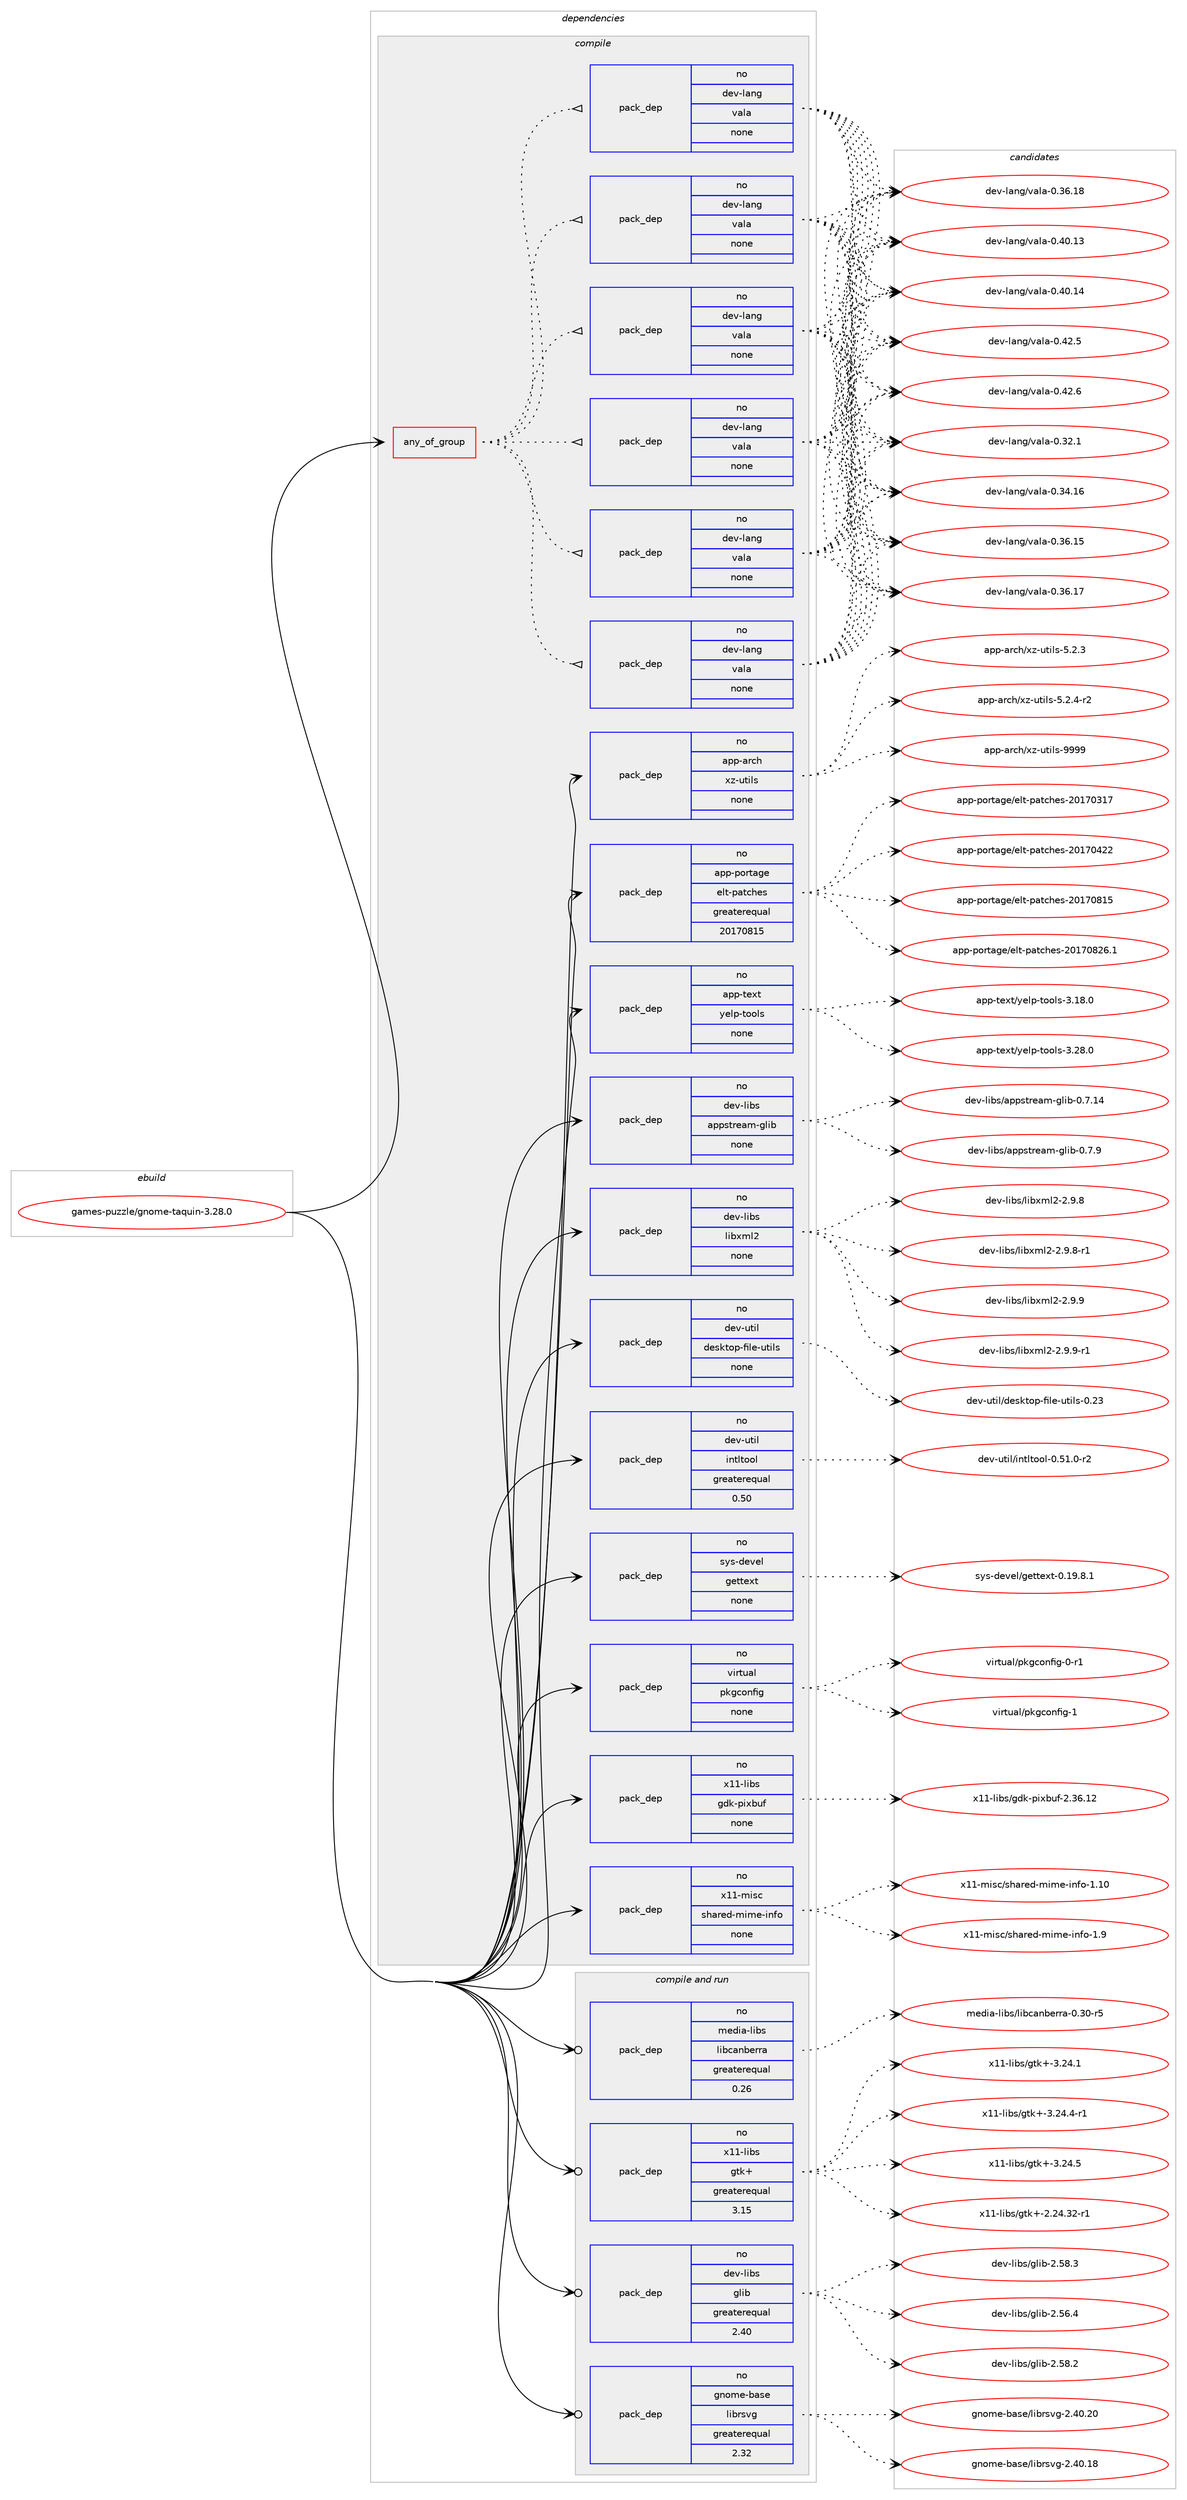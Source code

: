 digraph prolog {

# *************
# Graph options
# *************

newrank=true;
concentrate=true;
compound=true;
graph [rankdir=LR,fontname=Helvetica,fontsize=10,ranksep=1.5];#, ranksep=2.5, nodesep=0.2];
edge  [arrowhead=vee];
node  [fontname=Helvetica,fontsize=10];

# **********
# The ebuild
# **********

subgraph cluster_leftcol {
color=gray;
rank=same;
label=<<i>ebuild</i>>;
id [label="games-puzzle/gnome-taquin-3.28.0", color=red, width=4, href="../games-puzzle/gnome-taquin-3.28.0.svg"];
}

# ****************
# The dependencies
# ****************

subgraph cluster_midcol {
color=gray;
label=<<i>dependencies</i>>;
subgraph cluster_compile {
fillcolor="#eeeeee";
style=filled;
label=<<i>compile</i>>;
subgraph any23462 {
dependency1559158 [label=<<TABLE BORDER="0" CELLBORDER="1" CELLSPACING="0" CELLPADDING="4"><TR><TD CELLPADDING="10">any_of_group</TD></TR></TABLE>>, shape=none, color=red];subgraph pack1108190 {
dependency1559159 [label=<<TABLE BORDER="0" CELLBORDER="1" CELLSPACING="0" CELLPADDING="4" WIDTH="220"><TR><TD ROWSPAN="6" CELLPADDING="30">pack_dep</TD></TR><TR><TD WIDTH="110">no</TD></TR><TR><TD>dev-lang</TD></TR><TR><TD>vala</TD></TR><TR><TD>none</TD></TR><TR><TD></TD></TR></TABLE>>, shape=none, color=blue];
}
dependency1559158:e -> dependency1559159:w [weight=20,style="dotted",arrowhead="oinv"];
subgraph pack1108191 {
dependency1559160 [label=<<TABLE BORDER="0" CELLBORDER="1" CELLSPACING="0" CELLPADDING="4" WIDTH="220"><TR><TD ROWSPAN="6" CELLPADDING="30">pack_dep</TD></TR><TR><TD WIDTH="110">no</TD></TR><TR><TD>dev-lang</TD></TR><TR><TD>vala</TD></TR><TR><TD>none</TD></TR><TR><TD></TD></TR></TABLE>>, shape=none, color=blue];
}
dependency1559158:e -> dependency1559160:w [weight=20,style="dotted",arrowhead="oinv"];
subgraph pack1108192 {
dependency1559161 [label=<<TABLE BORDER="0" CELLBORDER="1" CELLSPACING="0" CELLPADDING="4" WIDTH="220"><TR><TD ROWSPAN="6" CELLPADDING="30">pack_dep</TD></TR><TR><TD WIDTH="110">no</TD></TR><TR><TD>dev-lang</TD></TR><TR><TD>vala</TD></TR><TR><TD>none</TD></TR><TR><TD></TD></TR></TABLE>>, shape=none, color=blue];
}
dependency1559158:e -> dependency1559161:w [weight=20,style="dotted",arrowhead="oinv"];
subgraph pack1108193 {
dependency1559162 [label=<<TABLE BORDER="0" CELLBORDER="1" CELLSPACING="0" CELLPADDING="4" WIDTH="220"><TR><TD ROWSPAN="6" CELLPADDING="30">pack_dep</TD></TR><TR><TD WIDTH="110">no</TD></TR><TR><TD>dev-lang</TD></TR><TR><TD>vala</TD></TR><TR><TD>none</TD></TR><TR><TD></TD></TR></TABLE>>, shape=none, color=blue];
}
dependency1559158:e -> dependency1559162:w [weight=20,style="dotted",arrowhead="oinv"];
subgraph pack1108194 {
dependency1559163 [label=<<TABLE BORDER="0" CELLBORDER="1" CELLSPACING="0" CELLPADDING="4" WIDTH="220"><TR><TD ROWSPAN="6" CELLPADDING="30">pack_dep</TD></TR><TR><TD WIDTH="110">no</TD></TR><TR><TD>dev-lang</TD></TR><TR><TD>vala</TD></TR><TR><TD>none</TD></TR><TR><TD></TD></TR></TABLE>>, shape=none, color=blue];
}
dependency1559158:e -> dependency1559163:w [weight=20,style="dotted",arrowhead="oinv"];
subgraph pack1108195 {
dependency1559164 [label=<<TABLE BORDER="0" CELLBORDER="1" CELLSPACING="0" CELLPADDING="4" WIDTH="220"><TR><TD ROWSPAN="6" CELLPADDING="30">pack_dep</TD></TR><TR><TD WIDTH="110">no</TD></TR><TR><TD>dev-lang</TD></TR><TR><TD>vala</TD></TR><TR><TD>none</TD></TR><TR><TD></TD></TR></TABLE>>, shape=none, color=blue];
}
dependency1559158:e -> dependency1559164:w [weight=20,style="dotted",arrowhead="oinv"];
}
id:e -> dependency1559158:w [weight=20,style="solid",arrowhead="vee"];
subgraph pack1108196 {
dependency1559165 [label=<<TABLE BORDER="0" CELLBORDER="1" CELLSPACING="0" CELLPADDING="4" WIDTH="220"><TR><TD ROWSPAN="6" CELLPADDING="30">pack_dep</TD></TR><TR><TD WIDTH="110">no</TD></TR><TR><TD>app-arch</TD></TR><TR><TD>xz-utils</TD></TR><TR><TD>none</TD></TR><TR><TD></TD></TR></TABLE>>, shape=none, color=blue];
}
id:e -> dependency1559165:w [weight=20,style="solid",arrowhead="vee"];
subgraph pack1108197 {
dependency1559166 [label=<<TABLE BORDER="0" CELLBORDER="1" CELLSPACING="0" CELLPADDING="4" WIDTH="220"><TR><TD ROWSPAN="6" CELLPADDING="30">pack_dep</TD></TR><TR><TD WIDTH="110">no</TD></TR><TR><TD>app-portage</TD></TR><TR><TD>elt-patches</TD></TR><TR><TD>greaterequal</TD></TR><TR><TD>20170815</TD></TR></TABLE>>, shape=none, color=blue];
}
id:e -> dependency1559166:w [weight=20,style="solid",arrowhead="vee"];
subgraph pack1108198 {
dependency1559167 [label=<<TABLE BORDER="0" CELLBORDER="1" CELLSPACING="0" CELLPADDING="4" WIDTH="220"><TR><TD ROWSPAN="6" CELLPADDING="30">pack_dep</TD></TR><TR><TD WIDTH="110">no</TD></TR><TR><TD>app-text</TD></TR><TR><TD>yelp-tools</TD></TR><TR><TD>none</TD></TR><TR><TD></TD></TR></TABLE>>, shape=none, color=blue];
}
id:e -> dependency1559167:w [weight=20,style="solid",arrowhead="vee"];
subgraph pack1108199 {
dependency1559168 [label=<<TABLE BORDER="0" CELLBORDER="1" CELLSPACING="0" CELLPADDING="4" WIDTH="220"><TR><TD ROWSPAN="6" CELLPADDING="30">pack_dep</TD></TR><TR><TD WIDTH="110">no</TD></TR><TR><TD>dev-libs</TD></TR><TR><TD>appstream-glib</TD></TR><TR><TD>none</TD></TR><TR><TD></TD></TR></TABLE>>, shape=none, color=blue];
}
id:e -> dependency1559168:w [weight=20,style="solid",arrowhead="vee"];
subgraph pack1108200 {
dependency1559169 [label=<<TABLE BORDER="0" CELLBORDER="1" CELLSPACING="0" CELLPADDING="4" WIDTH="220"><TR><TD ROWSPAN="6" CELLPADDING="30">pack_dep</TD></TR><TR><TD WIDTH="110">no</TD></TR><TR><TD>dev-libs</TD></TR><TR><TD>libxml2</TD></TR><TR><TD>none</TD></TR><TR><TD></TD></TR></TABLE>>, shape=none, color=blue];
}
id:e -> dependency1559169:w [weight=20,style="solid",arrowhead="vee"];
subgraph pack1108201 {
dependency1559170 [label=<<TABLE BORDER="0" CELLBORDER="1" CELLSPACING="0" CELLPADDING="4" WIDTH="220"><TR><TD ROWSPAN="6" CELLPADDING="30">pack_dep</TD></TR><TR><TD WIDTH="110">no</TD></TR><TR><TD>dev-util</TD></TR><TR><TD>desktop-file-utils</TD></TR><TR><TD>none</TD></TR><TR><TD></TD></TR></TABLE>>, shape=none, color=blue];
}
id:e -> dependency1559170:w [weight=20,style="solid",arrowhead="vee"];
subgraph pack1108202 {
dependency1559171 [label=<<TABLE BORDER="0" CELLBORDER="1" CELLSPACING="0" CELLPADDING="4" WIDTH="220"><TR><TD ROWSPAN="6" CELLPADDING="30">pack_dep</TD></TR><TR><TD WIDTH="110">no</TD></TR><TR><TD>dev-util</TD></TR><TR><TD>intltool</TD></TR><TR><TD>greaterequal</TD></TR><TR><TD>0.50</TD></TR></TABLE>>, shape=none, color=blue];
}
id:e -> dependency1559171:w [weight=20,style="solid",arrowhead="vee"];
subgraph pack1108203 {
dependency1559172 [label=<<TABLE BORDER="0" CELLBORDER="1" CELLSPACING="0" CELLPADDING="4" WIDTH="220"><TR><TD ROWSPAN="6" CELLPADDING="30">pack_dep</TD></TR><TR><TD WIDTH="110">no</TD></TR><TR><TD>sys-devel</TD></TR><TR><TD>gettext</TD></TR><TR><TD>none</TD></TR><TR><TD></TD></TR></TABLE>>, shape=none, color=blue];
}
id:e -> dependency1559172:w [weight=20,style="solid",arrowhead="vee"];
subgraph pack1108204 {
dependency1559173 [label=<<TABLE BORDER="0" CELLBORDER="1" CELLSPACING="0" CELLPADDING="4" WIDTH="220"><TR><TD ROWSPAN="6" CELLPADDING="30">pack_dep</TD></TR><TR><TD WIDTH="110">no</TD></TR><TR><TD>virtual</TD></TR><TR><TD>pkgconfig</TD></TR><TR><TD>none</TD></TR><TR><TD></TD></TR></TABLE>>, shape=none, color=blue];
}
id:e -> dependency1559173:w [weight=20,style="solid",arrowhead="vee"];
subgraph pack1108205 {
dependency1559174 [label=<<TABLE BORDER="0" CELLBORDER="1" CELLSPACING="0" CELLPADDING="4" WIDTH="220"><TR><TD ROWSPAN="6" CELLPADDING="30">pack_dep</TD></TR><TR><TD WIDTH="110">no</TD></TR><TR><TD>x11-libs</TD></TR><TR><TD>gdk-pixbuf</TD></TR><TR><TD>none</TD></TR><TR><TD></TD></TR></TABLE>>, shape=none, color=blue];
}
id:e -> dependency1559174:w [weight=20,style="solid",arrowhead="vee"];
subgraph pack1108206 {
dependency1559175 [label=<<TABLE BORDER="0" CELLBORDER="1" CELLSPACING="0" CELLPADDING="4" WIDTH="220"><TR><TD ROWSPAN="6" CELLPADDING="30">pack_dep</TD></TR><TR><TD WIDTH="110">no</TD></TR><TR><TD>x11-misc</TD></TR><TR><TD>shared-mime-info</TD></TR><TR><TD>none</TD></TR><TR><TD></TD></TR></TABLE>>, shape=none, color=blue];
}
id:e -> dependency1559175:w [weight=20,style="solid",arrowhead="vee"];
}
subgraph cluster_compileandrun {
fillcolor="#eeeeee";
style=filled;
label=<<i>compile and run</i>>;
subgraph pack1108207 {
dependency1559176 [label=<<TABLE BORDER="0" CELLBORDER="1" CELLSPACING="0" CELLPADDING="4" WIDTH="220"><TR><TD ROWSPAN="6" CELLPADDING="30">pack_dep</TD></TR><TR><TD WIDTH="110">no</TD></TR><TR><TD>dev-libs</TD></TR><TR><TD>glib</TD></TR><TR><TD>greaterequal</TD></TR><TR><TD>2.40</TD></TR></TABLE>>, shape=none, color=blue];
}
id:e -> dependency1559176:w [weight=20,style="solid",arrowhead="odotvee"];
subgraph pack1108208 {
dependency1559177 [label=<<TABLE BORDER="0" CELLBORDER="1" CELLSPACING="0" CELLPADDING="4" WIDTH="220"><TR><TD ROWSPAN="6" CELLPADDING="30">pack_dep</TD></TR><TR><TD WIDTH="110">no</TD></TR><TR><TD>gnome-base</TD></TR><TR><TD>librsvg</TD></TR><TR><TD>greaterequal</TD></TR><TR><TD>2.32</TD></TR></TABLE>>, shape=none, color=blue];
}
id:e -> dependency1559177:w [weight=20,style="solid",arrowhead="odotvee"];
subgraph pack1108209 {
dependency1559178 [label=<<TABLE BORDER="0" CELLBORDER="1" CELLSPACING="0" CELLPADDING="4" WIDTH="220"><TR><TD ROWSPAN="6" CELLPADDING="30">pack_dep</TD></TR><TR><TD WIDTH="110">no</TD></TR><TR><TD>media-libs</TD></TR><TR><TD>libcanberra</TD></TR><TR><TD>greaterequal</TD></TR><TR><TD>0.26</TD></TR></TABLE>>, shape=none, color=blue];
}
id:e -> dependency1559178:w [weight=20,style="solid",arrowhead="odotvee"];
subgraph pack1108210 {
dependency1559179 [label=<<TABLE BORDER="0" CELLBORDER="1" CELLSPACING="0" CELLPADDING="4" WIDTH="220"><TR><TD ROWSPAN="6" CELLPADDING="30">pack_dep</TD></TR><TR><TD WIDTH="110">no</TD></TR><TR><TD>x11-libs</TD></TR><TR><TD>gtk+</TD></TR><TR><TD>greaterequal</TD></TR><TR><TD>3.15</TD></TR></TABLE>>, shape=none, color=blue];
}
id:e -> dependency1559179:w [weight=20,style="solid",arrowhead="odotvee"];
}
subgraph cluster_run {
fillcolor="#eeeeee";
style=filled;
label=<<i>run</i>>;
}
}

# **************
# The candidates
# **************

subgraph cluster_choices {
rank=same;
color=gray;
label=<<i>candidates</i>>;

subgraph choice1108190 {
color=black;
nodesep=1;
choice100101118451089711010347118971089745484651504649 [label="dev-lang/vala-0.32.1", color=red, width=4,href="../dev-lang/vala-0.32.1.svg"];
choice10010111845108971101034711897108974548465152464954 [label="dev-lang/vala-0.34.16", color=red, width=4,href="../dev-lang/vala-0.34.16.svg"];
choice10010111845108971101034711897108974548465154464953 [label="dev-lang/vala-0.36.15", color=red, width=4,href="../dev-lang/vala-0.36.15.svg"];
choice10010111845108971101034711897108974548465154464955 [label="dev-lang/vala-0.36.17", color=red, width=4,href="../dev-lang/vala-0.36.17.svg"];
choice10010111845108971101034711897108974548465154464956 [label="dev-lang/vala-0.36.18", color=red, width=4,href="../dev-lang/vala-0.36.18.svg"];
choice10010111845108971101034711897108974548465248464951 [label="dev-lang/vala-0.40.13", color=red, width=4,href="../dev-lang/vala-0.40.13.svg"];
choice10010111845108971101034711897108974548465248464952 [label="dev-lang/vala-0.40.14", color=red, width=4,href="../dev-lang/vala-0.40.14.svg"];
choice100101118451089711010347118971089745484652504653 [label="dev-lang/vala-0.42.5", color=red, width=4,href="../dev-lang/vala-0.42.5.svg"];
choice100101118451089711010347118971089745484652504654 [label="dev-lang/vala-0.42.6", color=red, width=4,href="../dev-lang/vala-0.42.6.svg"];
dependency1559159:e -> choice100101118451089711010347118971089745484651504649:w [style=dotted,weight="100"];
dependency1559159:e -> choice10010111845108971101034711897108974548465152464954:w [style=dotted,weight="100"];
dependency1559159:e -> choice10010111845108971101034711897108974548465154464953:w [style=dotted,weight="100"];
dependency1559159:e -> choice10010111845108971101034711897108974548465154464955:w [style=dotted,weight="100"];
dependency1559159:e -> choice10010111845108971101034711897108974548465154464956:w [style=dotted,weight="100"];
dependency1559159:e -> choice10010111845108971101034711897108974548465248464951:w [style=dotted,weight="100"];
dependency1559159:e -> choice10010111845108971101034711897108974548465248464952:w [style=dotted,weight="100"];
dependency1559159:e -> choice100101118451089711010347118971089745484652504653:w [style=dotted,weight="100"];
dependency1559159:e -> choice100101118451089711010347118971089745484652504654:w [style=dotted,weight="100"];
}
subgraph choice1108191 {
color=black;
nodesep=1;
choice100101118451089711010347118971089745484651504649 [label="dev-lang/vala-0.32.1", color=red, width=4,href="../dev-lang/vala-0.32.1.svg"];
choice10010111845108971101034711897108974548465152464954 [label="dev-lang/vala-0.34.16", color=red, width=4,href="../dev-lang/vala-0.34.16.svg"];
choice10010111845108971101034711897108974548465154464953 [label="dev-lang/vala-0.36.15", color=red, width=4,href="../dev-lang/vala-0.36.15.svg"];
choice10010111845108971101034711897108974548465154464955 [label="dev-lang/vala-0.36.17", color=red, width=4,href="../dev-lang/vala-0.36.17.svg"];
choice10010111845108971101034711897108974548465154464956 [label="dev-lang/vala-0.36.18", color=red, width=4,href="../dev-lang/vala-0.36.18.svg"];
choice10010111845108971101034711897108974548465248464951 [label="dev-lang/vala-0.40.13", color=red, width=4,href="../dev-lang/vala-0.40.13.svg"];
choice10010111845108971101034711897108974548465248464952 [label="dev-lang/vala-0.40.14", color=red, width=4,href="../dev-lang/vala-0.40.14.svg"];
choice100101118451089711010347118971089745484652504653 [label="dev-lang/vala-0.42.5", color=red, width=4,href="../dev-lang/vala-0.42.5.svg"];
choice100101118451089711010347118971089745484652504654 [label="dev-lang/vala-0.42.6", color=red, width=4,href="../dev-lang/vala-0.42.6.svg"];
dependency1559160:e -> choice100101118451089711010347118971089745484651504649:w [style=dotted,weight="100"];
dependency1559160:e -> choice10010111845108971101034711897108974548465152464954:w [style=dotted,weight="100"];
dependency1559160:e -> choice10010111845108971101034711897108974548465154464953:w [style=dotted,weight="100"];
dependency1559160:e -> choice10010111845108971101034711897108974548465154464955:w [style=dotted,weight="100"];
dependency1559160:e -> choice10010111845108971101034711897108974548465154464956:w [style=dotted,weight="100"];
dependency1559160:e -> choice10010111845108971101034711897108974548465248464951:w [style=dotted,weight="100"];
dependency1559160:e -> choice10010111845108971101034711897108974548465248464952:w [style=dotted,weight="100"];
dependency1559160:e -> choice100101118451089711010347118971089745484652504653:w [style=dotted,weight="100"];
dependency1559160:e -> choice100101118451089711010347118971089745484652504654:w [style=dotted,weight="100"];
}
subgraph choice1108192 {
color=black;
nodesep=1;
choice100101118451089711010347118971089745484651504649 [label="dev-lang/vala-0.32.1", color=red, width=4,href="../dev-lang/vala-0.32.1.svg"];
choice10010111845108971101034711897108974548465152464954 [label="dev-lang/vala-0.34.16", color=red, width=4,href="../dev-lang/vala-0.34.16.svg"];
choice10010111845108971101034711897108974548465154464953 [label="dev-lang/vala-0.36.15", color=red, width=4,href="../dev-lang/vala-0.36.15.svg"];
choice10010111845108971101034711897108974548465154464955 [label="dev-lang/vala-0.36.17", color=red, width=4,href="../dev-lang/vala-0.36.17.svg"];
choice10010111845108971101034711897108974548465154464956 [label="dev-lang/vala-0.36.18", color=red, width=4,href="../dev-lang/vala-0.36.18.svg"];
choice10010111845108971101034711897108974548465248464951 [label="dev-lang/vala-0.40.13", color=red, width=4,href="../dev-lang/vala-0.40.13.svg"];
choice10010111845108971101034711897108974548465248464952 [label="dev-lang/vala-0.40.14", color=red, width=4,href="../dev-lang/vala-0.40.14.svg"];
choice100101118451089711010347118971089745484652504653 [label="dev-lang/vala-0.42.5", color=red, width=4,href="../dev-lang/vala-0.42.5.svg"];
choice100101118451089711010347118971089745484652504654 [label="dev-lang/vala-0.42.6", color=red, width=4,href="../dev-lang/vala-0.42.6.svg"];
dependency1559161:e -> choice100101118451089711010347118971089745484651504649:w [style=dotted,weight="100"];
dependency1559161:e -> choice10010111845108971101034711897108974548465152464954:w [style=dotted,weight="100"];
dependency1559161:e -> choice10010111845108971101034711897108974548465154464953:w [style=dotted,weight="100"];
dependency1559161:e -> choice10010111845108971101034711897108974548465154464955:w [style=dotted,weight="100"];
dependency1559161:e -> choice10010111845108971101034711897108974548465154464956:w [style=dotted,weight="100"];
dependency1559161:e -> choice10010111845108971101034711897108974548465248464951:w [style=dotted,weight="100"];
dependency1559161:e -> choice10010111845108971101034711897108974548465248464952:w [style=dotted,weight="100"];
dependency1559161:e -> choice100101118451089711010347118971089745484652504653:w [style=dotted,weight="100"];
dependency1559161:e -> choice100101118451089711010347118971089745484652504654:w [style=dotted,weight="100"];
}
subgraph choice1108193 {
color=black;
nodesep=1;
choice100101118451089711010347118971089745484651504649 [label="dev-lang/vala-0.32.1", color=red, width=4,href="../dev-lang/vala-0.32.1.svg"];
choice10010111845108971101034711897108974548465152464954 [label="dev-lang/vala-0.34.16", color=red, width=4,href="../dev-lang/vala-0.34.16.svg"];
choice10010111845108971101034711897108974548465154464953 [label="dev-lang/vala-0.36.15", color=red, width=4,href="../dev-lang/vala-0.36.15.svg"];
choice10010111845108971101034711897108974548465154464955 [label="dev-lang/vala-0.36.17", color=red, width=4,href="../dev-lang/vala-0.36.17.svg"];
choice10010111845108971101034711897108974548465154464956 [label="dev-lang/vala-0.36.18", color=red, width=4,href="../dev-lang/vala-0.36.18.svg"];
choice10010111845108971101034711897108974548465248464951 [label="dev-lang/vala-0.40.13", color=red, width=4,href="../dev-lang/vala-0.40.13.svg"];
choice10010111845108971101034711897108974548465248464952 [label="dev-lang/vala-0.40.14", color=red, width=4,href="../dev-lang/vala-0.40.14.svg"];
choice100101118451089711010347118971089745484652504653 [label="dev-lang/vala-0.42.5", color=red, width=4,href="../dev-lang/vala-0.42.5.svg"];
choice100101118451089711010347118971089745484652504654 [label="dev-lang/vala-0.42.6", color=red, width=4,href="../dev-lang/vala-0.42.6.svg"];
dependency1559162:e -> choice100101118451089711010347118971089745484651504649:w [style=dotted,weight="100"];
dependency1559162:e -> choice10010111845108971101034711897108974548465152464954:w [style=dotted,weight="100"];
dependency1559162:e -> choice10010111845108971101034711897108974548465154464953:w [style=dotted,weight="100"];
dependency1559162:e -> choice10010111845108971101034711897108974548465154464955:w [style=dotted,weight="100"];
dependency1559162:e -> choice10010111845108971101034711897108974548465154464956:w [style=dotted,weight="100"];
dependency1559162:e -> choice10010111845108971101034711897108974548465248464951:w [style=dotted,weight="100"];
dependency1559162:e -> choice10010111845108971101034711897108974548465248464952:w [style=dotted,weight="100"];
dependency1559162:e -> choice100101118451089711010347118971089745484652504653:w [style=dotted,weight="100"];
dependency1559162:e -> choice100101118451089711010347118971089745484652504654:w [style=dotted,weight="100"];
}
subgraph choice1108194 {
color=black;
nodesep=1;
choice100101118451089711010347118971089745484651504649 [label="dev-lang/vala-0.32.1", color=red, width=4,href="../dev-lang/vala-0.32.1.svg"];
choice10010111845108971101034711897108974548465152464954 [label="dev-lang/vala-0.34.16", color=red, width=4,href="../dev-lang/vala-0.34.16.svg"];
choice10010111845108971101034711897108974548465154464953 [label="dev-lang/vala-0.36.15", color=red, width=4,href="../dev-lang/vala-0.36.15.svg"];
choice10010111845108971101034711897108974548465154464955 [label="dev-lang/vala-0.36.17", color=red, width=4,href="../dev-lang/vala-0.36.17.svg"];
choice10010111845108971101034711897108974548465154464956 [label="dev-lang/vala-0.36.18", color=red, width=4,href="../dev-lang/vala-0.36.18.svg"];
choice10010111845108971101034711897108974548465248464951 [label="dev-lang/vala-0.40.13", color=red, width=4,href="../dev-lang/vala-0.40.13.svg"];
choice10010111845108971101034711897108974548465248464952 [label="dev-lang/vala-0.40.14", color=red, width=4,href="../dev-lang/vala-0.40.14.svg"];
choice100101118451089711010347118971089745484652504653 [label="dev-lang/vala-0.42.5", color=red, width=4,href="../dev-lang/vala-0.42.5.svg"];
choice100101118451089711010347118971089745484652504654 [label="dev-lang/vala-0.42.6", color=red, width=4,href="../dev-lang/vala-0.42.6.svg"];
dependency1559163:e -> choice100101118451089711010347118971089745484651504649:w [style=dotted,weight="100"];
dependency1559163:e -> choice10010111845108971101034711897108974548465152464954:w [style=dotted,weight="100"];
dependency1559163:e -> choice10010111845108971101034711897108974548465154464953:w [style=dotted,weight="100"];
dependency1559163:e -> choice10010111845108971101034711897108974548465154464955:w [style=dotted,weight="100"];
dependency1559163:e -> choice10010111845108971101034711897108974548465154464956:w [style=dotted,weight="100"];
dependency1559163:e -> choice10010111845108971101034711897108974548465248464951:w [style=dotted,weight="100"];
dependency1559163:e -> choice10010111845108971101034711897108974548465248464952:w [style=dotted,weight="100"];
dependency1559163:e -> choice100101118451089711010347118971089745484652504653:w [style=dotted,weight="100"];
dependency1559163:e -> choice100101118451089711010347118971089745484652504654:w [style=dotted,weight="100"];
}
subgraph choice1108195 {
color=black;
nodesep=1;
choice100101118451089711010347118971089745484651504649 [label="dev-lang/vala-0.32.1", color=red, width=4,href="../dev-lang/vala-0.32.1.svg"];
choice10010111845108971101034711897108974548465152464954 [label="dev-lang/vala-0.34.16", color=red, width=4,href="../dev-lang/vala-0.34.16.svg"];
choice10010111845108971101034711897108974548465154464953 [label="dev-lang/vala-0.36.15", color=red, width=4,href="../dev-lang/vala-0.36.15.svg"];
choice10010111845108971101034711897108974548465154464955 [label="dev-lang/vala-0.36.17", color=red, width=4,href="../dev-lang/vala-0.36.17.svg"];
choice10010111845108971101034711897108974548465154464956 [label="dev-lang/vala-0.36.18", color=red, width=4,href="../dev-lang/vala-0.36.18.svg"];
choice10010111845108971101034711897108974548465248464951 [label="dev-lang/vala-0.40.13", color=red, width=4,href="../dev-lang/vala-0.40.13.svg"];
choice10010111845108971101034711897108974548465248464952 [label="dev-lang/vala-0.40.14", color=red, width=4,href="../dev-lang/vala-0.40.14.svg"];
choice100101118451089711010347118971089745484652504653 [label="dev-lang/vala-0.42.5", color=red, width=4,href="../dev-lang/vala-0.42.5.svg"];
choice100101118451089711010347118971089745484652504654 [label="dev-lang/vala-0.42.6", color=red, width=4,href="../dev-lang/vala-0.42.6.svg"];
dependency1559164:e -> choice100101118451089711010347118971089745484651504649:w [style=dotted,weight="100"];
dependency1559164:e -> choice10010111845108971101034711897108974548465152464954:w [style=dotted,weight="100"];
dependency1559164:e -> choice10010111845108971101034711897108974548465154464953:w [style=dotted,weight="100"];
dependency1559164:e -> choice10010111845108971101034711897108974548465154464955:w [style=dotted,weight="100"];
dependency1559164:e -> choice10010111845108971101034711897108974548465154464956:w [style=dotted,weight="100"];
dependency1559164:e -> choice10010111845108971101034711897108974548465248464951:w [style=dotted,weight="100"];
dependency1559164:e -> choice10010111845108971101034711897108974548465248464952:w [style=dotted,weight="100"];
dependency1559164:e -> choice100101118451089711010347118971089745484652504653:w [style=dotted,weight="100"];
dependency1559164:e -> choice100101118451089711010347118971089745484652504654:w [style=dotted,weight="100"];
}
subgraph choice1108196 {
color=black;
nodesep=1;
choice971121124597114991044712012245117116105108115455346504651 [label="app-arch/xz-utils-5.2.3", color=red, width=4,href="../app-arch/xz-utils-5.2.3.svg"];
choice9711211245971149910447120122451171161051081154553465046524511450 [label="app-arch/xz-utils-5.2.4-r2", color=red, width=4,href="../app-arch/xz-utils-5.2.4-r2.svg"];
choice9711211245971149910447120122451171161051081154557575757 [label="app-arch/xz-utils-9999", color=red, width=4,href="../app-arch/xz-utils-9999.svg"];
dependency1559165:e -> choice971121124597114991044712012245117116105108115455346504651:w [style=dotted,weight="100"];
dependency1559165:e -> choice9711211245971149910447120122451171161051081154553465046524511450:w [style=dotted,weight="100"];
dependency1559165:e -> choice9711211245971149910447120122451171161051081154557575757:w [style=dotted,weight="100"];
}
subgraph choice1108197 {
color=black;
nodesep=1;
choice97112112451121111141169710310147101108116451129711699104101115455048495548514955 [label="app-portage/elt-patches-20170317", color=red, width=4,href="../app-portage/elt-patches-20170317.svg"];
choice97112112451121111141169710310147101108116451129711699104101115455048495548525050 [label="app-portage/elt-patches-20170422", color=red, width=4,href="../app-portage/elt-patches-20170422.svg"];
choice97112112451121111141169710310147101108116451129711699104101115455048495548564953 [label="app-portage/elt-patches-20170815", color=red, width=4,href="../app-portage/elt-patches-20170815.svg"];
choice971121124511211111411697103101471011081164511297116991041011154550484955485650544649 [label="app-portage/elt-patches-20170826.1", color=red, width=4,href="../app-portage/elt-patches-20170826.1.svg"];
dependency1559166:e -> choice97112112451121111141169710310147101108116451129711699104101115455048495548514955:w [style=dotted,weight="100"];
dependency1559166:e -> choice97112112451121111141169710310147101108116451129711699104101115455048495548525050:w [style=dotted,weight="100"];
dependency1559166:e -> choice97112112451121111141169710310147101108116451129711699104101115455048495548564953:w [style=dotted,weight="100"];
dependency1559166:e -> choice971121124511211111411697103101471011081164511297116991041011154550484955485650544649:w [style=dotted,weight="100"];
}
subgraph choice1108198 {
color=black;
nodesep=1;
choice9711211245116101120116471211011081124511611111110811545514649564648 [label="app-text/yelp-tools-3.18.0", color=red, width=4,href="../app-text/yelp-tools-3.18.0.svg"];
choice9711211245116101120116471211011081124511611111110811545514650564648 [label="app-text/yelp-tools-3.28.0", color=red, width=4,href="../app-text/yelp-tools-3.28.0.svg"];
dependency1559167:e -> choice9711211245116101120116471211011081124511611111110811545514649564648:w [style=dotted,weight="100"];
dependency1559167:e -> choice9711211245116101120116471211011081124511611111110811545514650564648:w [style=dotted,weight="100"];
}
subgraph choice1108199 {
color=black;
nodesep=1;
choice1001011184510810598115479711211211511611410197109451031081059845484655464952 [label="dev-libs/appstream-glib-0.7.14", color=red, width=4,href="../dev-libs/appstream-glib-0.7.14.svg"];
choice10010111845108105981154797112112115116114101971094510310810598454846554657 [label="dev-libs/appstream-glib-0.7.9", color=red, width=4,href="../dev-libs/appstream-glib-0.7.9.svg"];
dependency1559168:e -> choice1001011184510810598115479711211211511611410197109451031081059845484655464952:w [style=dotted,weight="100"];
dependency1559168:e -> choice10010111845108105981154797112112115116114101971094510310810598454846554657:w [style=dotted,weight="100"];
}
subgraph choice1108200 {
color=black;
nodesep=1;
choice1001011184510810598115471081059812010910850455046574656 [label="dev-libs/libxml2-2.9.8", color=red, width=4,href="../dev-libs/libxml2-2.9.8.svg"];
choice10010111845108105981154710810598120109108504550465746564511449 [label="dev-libs/libxml2-2.9.8-r1", color=red, width=4,href="../dev-libs/libxml2-2.9.8-r1.svg"];
choice1001011184510810598115471081059812010910850455046574657 [label="dev-libs/libxml2-2.9.9", color=red, width=4,href="../dev-libs/libxml2-2.9.9.svg"];
choice10010111845108105981154710810598120109108504550465746574511449 [label="dev-libs/libxml2-2.9.9-r1", color=red, width=4,href="../dev-libs/libxml2-2.9.9-r1.svg"];
dependency1559169:e -> choice1001011184510810598115471081059812010910850455046574656:w [style=dotted,weight="100"];
dependency1559169:e -> choice10010111845108105981154710810598120109108504550465746564511449:w [style=dotted,weight="100"];
dependency1559169:e -> choice1001011184510810598115471081059812010910850455046574657:w [style=dotted,weight="100"];
dependency1559169:e -> choice10010111845108105981154710810598120109108504550465746574511449:w [style=dotted,weight="100"];
}
subgraph choice1108201 {
color=black;
nodesep=1;
choice100101118451171161051084710010111510711611111245102105108101451171161051081154548465051 [label="dev-util/desktop-file-utils-0.23", color=red, width=4,href="../dev-util/desktop-file-utils-0.23.svg"];
dependency1559170:e -> choice100101118451171161051084710010111510711611111245102105108101451171161051081154548465051:w [style=dotted,weight="100"];
}
subgraph choice1108202 {
color=black;
nodesep=1;
choice1001011184511711610510847105110116108116111111108454846534946484511450 [label="dev-util/intltool-0.51.0-r2", color=red, width=4,href="../dev-util/intltool-0.51.0-r2.svg"];
dependency1559171:e -> choice1001011184511711610510847105110116108116111111108454846534946484511450:w [style=dotted,weight="100"];
}
subgraph choice1108203 {
color=black;
nodesep=1;
choice1151211154510010111810110847103101116116101120116454846495746564649 [label="sys-devel/gettext-0.19.8.1", color=red, width=4,href="../sys-devel/gettext-0.19.8.1.svg"];
dependency1559172:e -> choice1151211154510010111810110847103101116116101120116454846495746564649:w [style=dotted,weight="100"];
}
subgraph choice1108204 {
color=black;
nodesep=1;
choice11810511411611797108471121071039911111010210510345484511449 [label="virtual/pkgconfig-0-r1", color=red, width=4,href="../virtual/pkgconfig-0-r1.svg"];
choice1181051141161179710847112107103991111101021051034549 [label="virtual/pkgconfig-1", color=red, width=4,href="../virtual/pkgconfig-1.svg"];
dependency1559173:e -> choice11810511411611797108471121071039911111010210510345484511449:w [style=dotted,weight="100"];
dependency1559173:e -> choice1181051141161179710847112107103991111101021051034549:w [style=dotted,weight="100"];
}
subgraph choice1108205 {
color=black;
nodesep=1;
choice120494945108105981154710310010745112105120981171024550465154464950 [label="x11-libs/gdk-pixbuf-2.36.12", color=red, width=4,href="../x11-libs/gdk-pixbuf-2.36.12.svg"];
dependency1559174:e -> choice120494945108105981154710310010745112105120981171024550465154464950:w [style=dotted,weight="100"];
}
subgraph choice1108206 {
color=black;
nodesep=1;
choice12049494510910511599471151049711410110045109105109101451051101021114549464948 [label="x11-misc/shared-mime-info-1.10", color=red, width=4,href="../x11-misc/shared-mime-info-1.10.svg"];
choice120494945109105115994711510497114101100451091051091014510511010211145494657 [label="x11-misc/shared-mime-info-1.9", color=red, width=4,href="../x11-misc/shared-mime-info-1.9.svg"];
dependency1559175:e -> choice12049494510910511599471151049711410110045109105109101451051101021114549464948:w [style=dotted,weight="100"];
dependency1559175:e -> choice120494945109105115994711510497114101100451091051091014510511010211145494657:w [style=dotted,weight="100"];
}
subgraph choice1108207 {
color=black;
nodesep=1;
choice1001011184510810598115471031081059845504653544652 [label="dev-libs/glib-2.56.4", color=red, width=4,href="../dev-libs/glib-2.56.4.svg"];
choice1001011184510810598115471031081059845504653564650 [label="dev-libs/glib-2.58.2", color=red, width=4,href="../dev-libs/glib-2.58.2.svg"];
choice1001011184510810598115471031081059845504653564651 [label="dev-libs/glib-2.58.3", color=red, width=4,href="../dev-libs/glib-2.58.3.svg"];
dependency1559176:e -> choice1001011184510810598115471031081059845504653544652:w [style=dotted,weight="100"];
dependency1559176:e -> choice1001011184510810598115471031081059845504653564650:w [style=dotted,weight="100"];
dependency1559176:e -> choice1001011184510810598115471031081059845504653564651:w [style=dotted,weight="100"];
}
subgraph choice1108208 {
color=black;
nodesep=1;
choice10311011110910145989711510147108105981141151181034550465248464956 [label="gnome-base/librsvg-2.40.18", color=red, width=4,href="../gnome-base/librsvg-2.40.18.svg"];
choice10311011110910145989711510147108105981141151181034550465248465048 [label="gnome-base/librsvg-2.40.20", color=red, width=4,href="../gnome-base/librsvg-2.40.20.svg"];
dependency1559177:e -> choice10311011110910145989711510147108105981141151181034550465248464956:w [style=dotted,weight="100"];
dependency1559177:e -> choice10311011110910145989711510147108105981141151181034550465248465048:w [style=dotted,weight="100"];
}
subgraph choice1108209 {
color=black;
nodesep=1;
choice10910110010597451081059811547108105989997110981011141149745484651484511453 [label="media-libs/libcanberra-0.30-r5", color=red, width=4,href="../media-libs/libcanberra-0.30-r5.svg"];
dependency1559178:e -> choice10910110010597451081059811547108105989997110981011141149745484651484511453:w [style=dotted,weight="100"];
}
subgraph choice1108210 {
color=black;
nodesep=1;
choice12049494510810598115471031161074345504650524651504511449 [label="x11-libs/gtk+-2.24.32-r1", color=red, width=4,href="../x11-libs/gtk+-2.24.32-r1.svg"];
choice12049494510810598115471031161074345514650524649 [label="x11-libs/gtk+-3.24.1", color=red, width=4,href="../x11-libs/gtk+-3.24.1.svg"];
choice120494945108105981154710311610743455146505246524511449 [label="x11-libs/gtk+-3.24.4-r1", color=red, width=4,href="../x11-libs/gtk+-3.24.4-r1.svg"];
choice12049494510810598115471031161074345514650524653 [label="x11-libs/gtk+-3.24.5", color=red, width=4,href="../x11-libs/gtk+-3.24.5.svg"];
dependency1559179:e -> choice12049494510810598115471031161074345504650524651504511449:w [style=dotted,weight="100"];
dependency1559179:e -> choice12049494510810598115471031161074345514650524649:w [style=dotted,weight="100"];
dependency1559179:e -> choice120494945108105981154710311610743455146505246524511449:w [style=dotted,weight="100"];
dependency1559179:e -> choice12049494510810598115471031161074345514650524653:w [style=dotted,weight="100"];
}
}

}
